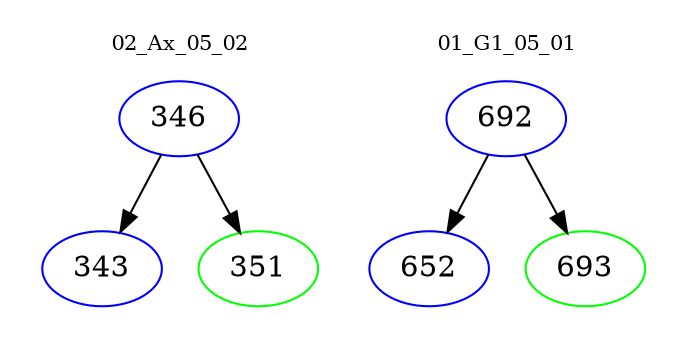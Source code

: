 digraph{
subgraph cluster_0 {
color = white
label = "02_Ax_05_02";
fontsize=10;
T0_346 [label="346", color="blue"]
T0_346 -> T0_343 [color="black"]
T0_343 [label="343", color="blue"]
T0_346 -> T0_351 [color="black"]
T0_351 [label="351", color="green"]
}
subgraph cluster_1 {
color = white
label = "01_G1_05_01";
fontsize=10;
T1_692 [label="692", color="blue"]
T1_692 -> T1_652 [color="black"]
T1_652 [label="652", color="blue"]
T1_692 -> T1_693 [color="black"]
T1_693 [label="693", color="green"]
}
}
